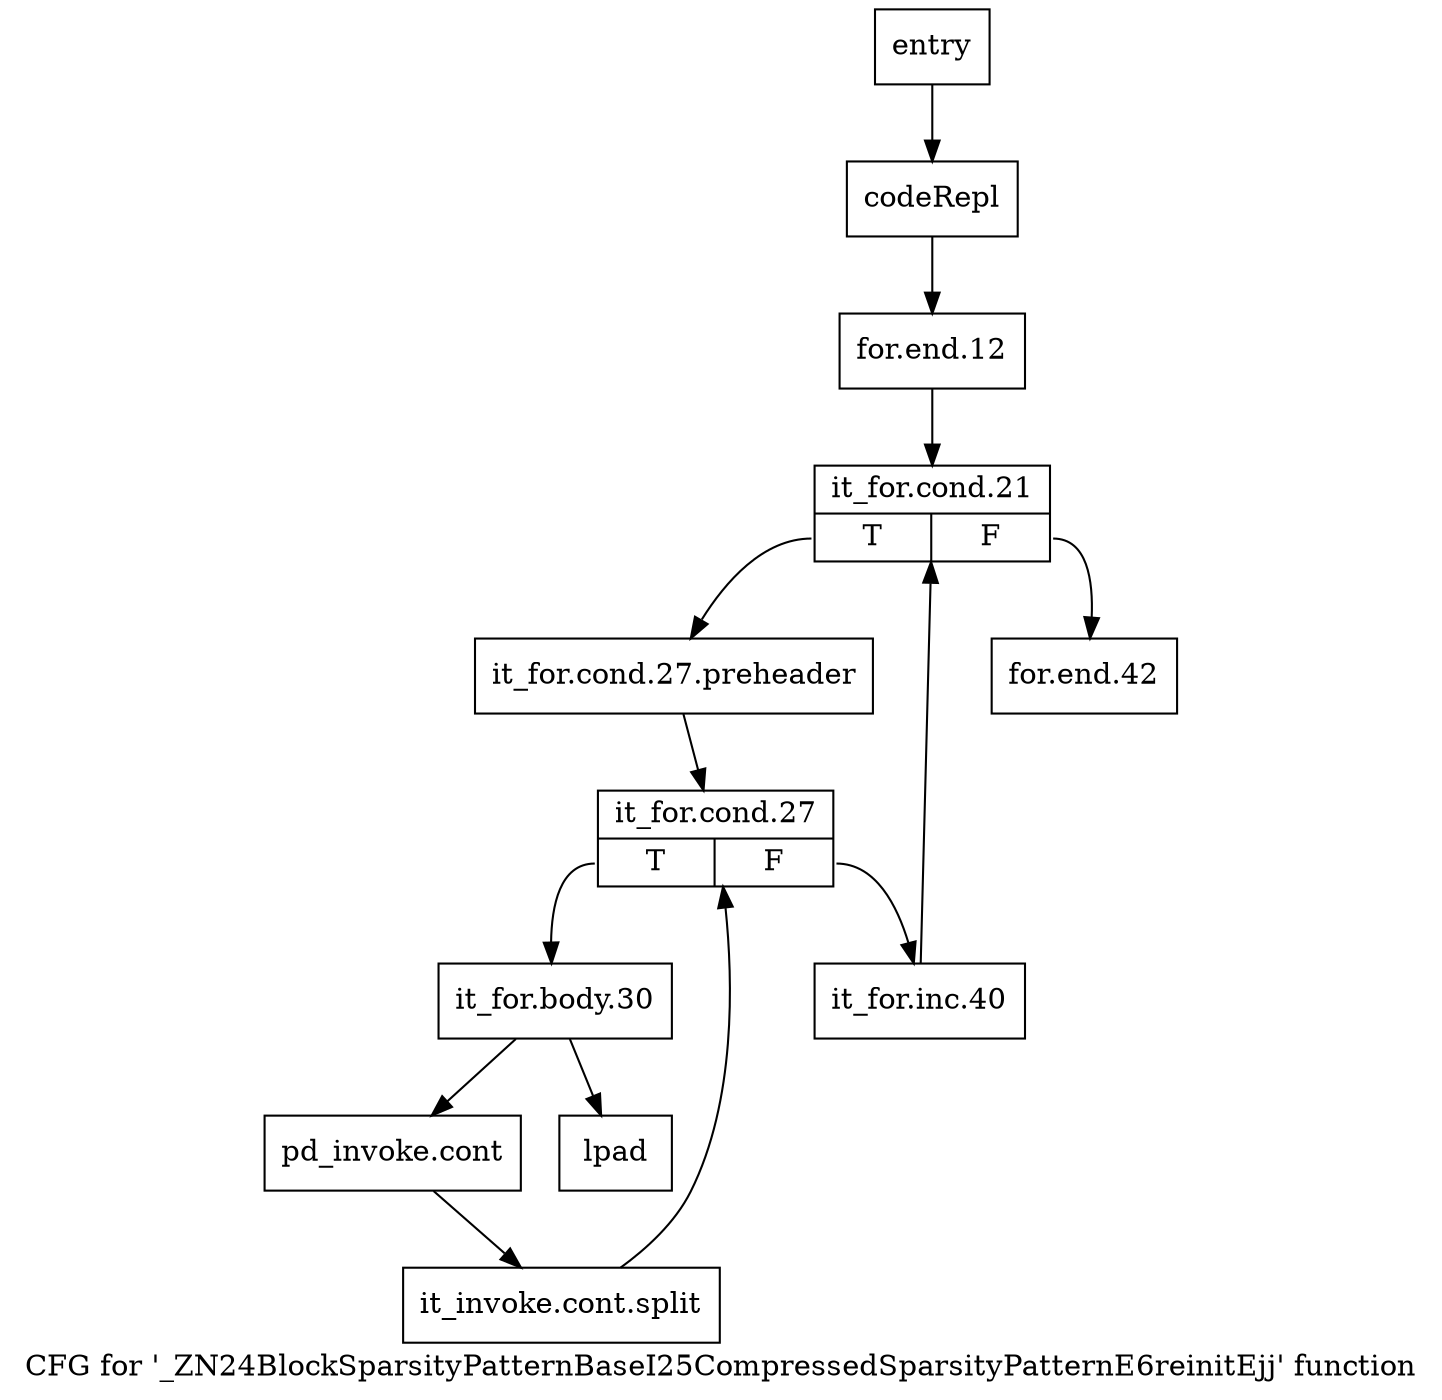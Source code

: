 digraph "CFG for '_ZN24BlockSparsityPatternBaseI25CompressedSparsityPatternE6reinitEjj' function" {
	label="CFG for '_ZN24BlockSparsityPatternBaseI25CompressedSparsityPatternE6reinitEjj' function";

	Node0x2bf52c0 [shape=record,label="{entry}"];
	Node0x2bf52c0 -> Node0x2bf5310;
	Node0x2bf5310 [shape=record,label="{codeRepl}"];
	Node0x2bf5310 -> Node0x2bf5360;
	Node0x2bf5360 [shape=record,label="{for.end.12}"];
	Node0x2bf5360 -> Node0x2bf53b0;
	Node0x2bf53b0 [shape=record,label="{it_for.cond.21|{<s0>T|<s1>F}}"];
	Node0x2bf53b0:s0 -> Node0x2bf5400;
	Node0x2bf53b0:s1 -> Node0x2bf55e0;
	Node0x2bf5400 [shape=record,label="{it_for.cond.27.preheader}"];
	Node0x2bf5400 -> Node0x2bf5450;
	Node0x2bf5450 [shape=record,label="{it_for.cond.27|{<s0>T|<s1>F}}"];
	Node0x2bf5450:s0 -> Node0x2bf54a0;
	Node0x2bf5450:s1 -> Node0x2bf5590;
	Node0x2bf54a0 [shape=record,label="{it_for.body.30}"];
	Node0x2bf54a0 -> Node0x2bf54f0;
	Node0x2bf54a0 -> Node0x2bf5540;
	Node0x2bf54f0 [shape=record,label="{pd_invoke.cont}"];
	Node0x2bf54f0 -> Node0x7e54c10;
	Node0x7e54c10 [shape=record,label="{it_invoke.cont.split}"];
	Node0x7e54c10 -> Node0x2bf5450;
	Node0x2bf5540 [shape=record,label="{lpad}"];
	Node0x2bf5590 [shape=record,label="{it_for.inc.40}"];
	Node0x2bf5590 -> Node0x2bf53b0;
	Node0x2bf55e0 [shape=record,label="{for.end.42}"];
}
